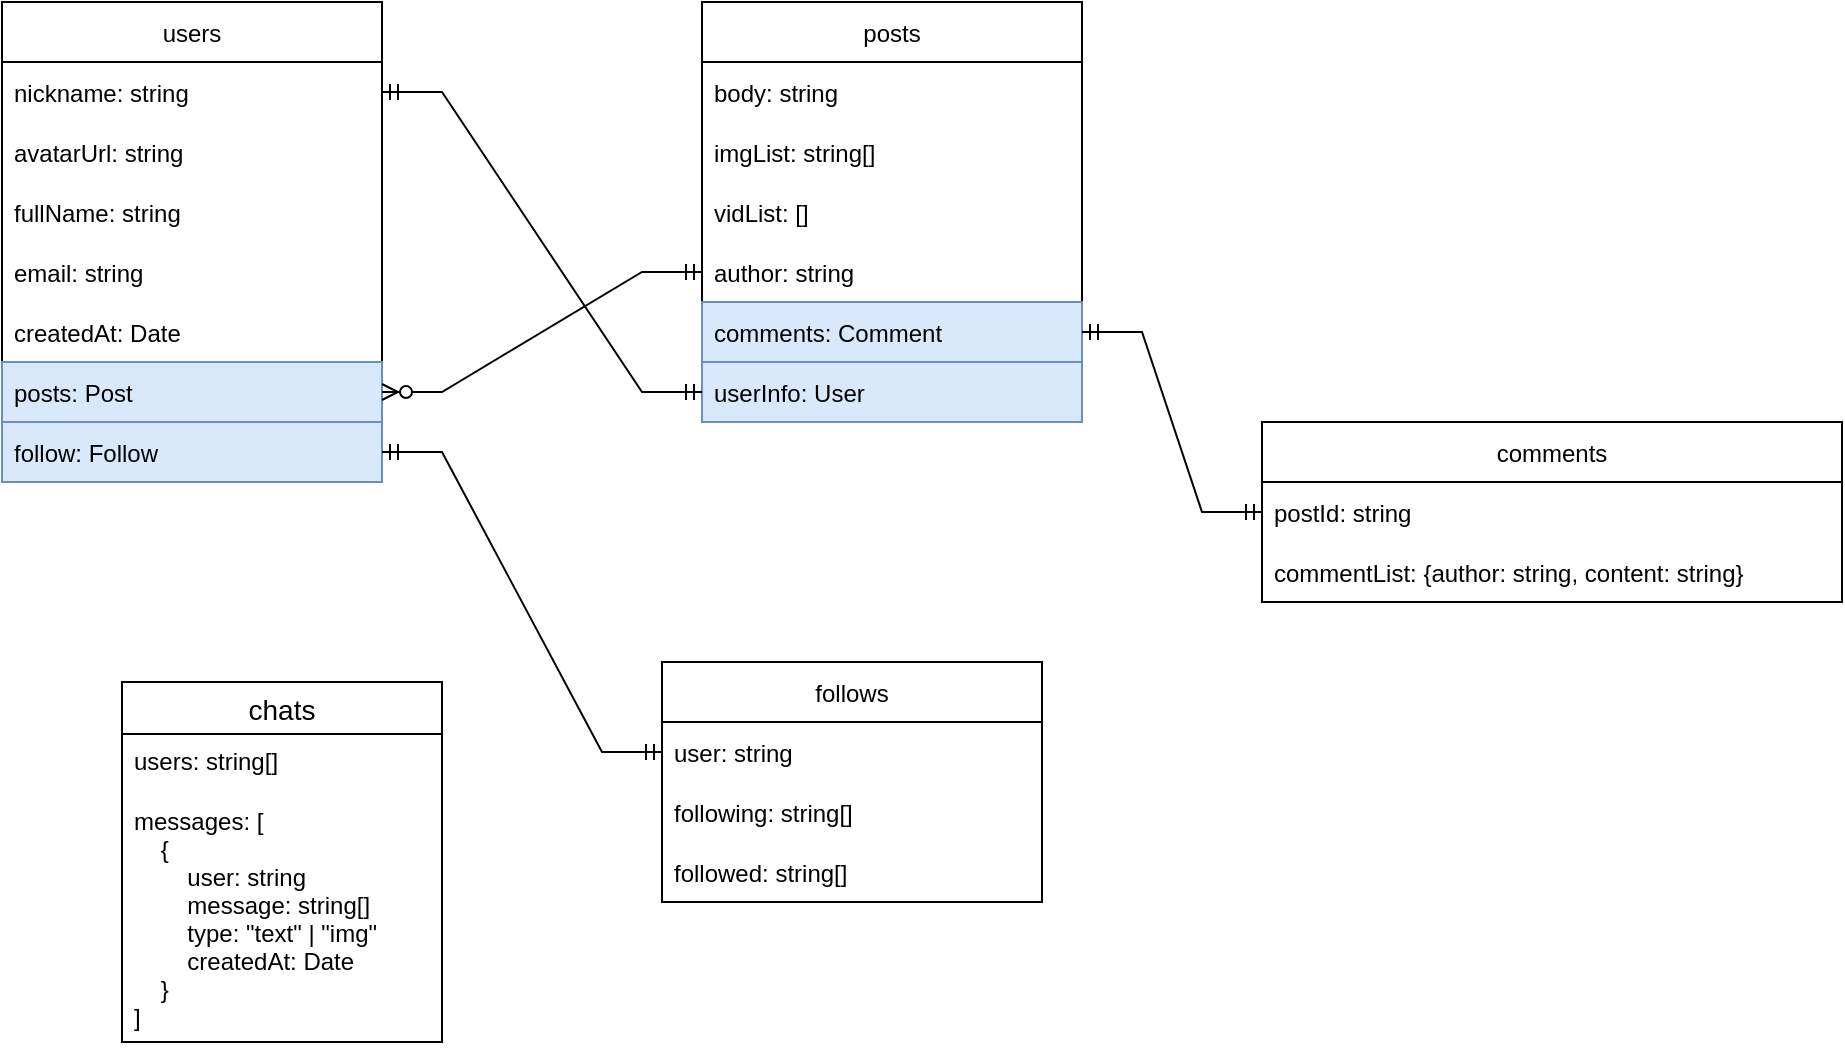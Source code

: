 <mxfile version="16.0.2" type="device"><diagram id="5PkdzTI02SqIWjXx3CmO" name="db"><mxGraphModel dx="522" dy="836" grid="1" gridSize="10" guides="1" tooltips="1" connect="1" arrows="1" fold="1" page="1" pageScale="1" pageWidth="2339" pageHeight="3300" math="0" shadow="0"><root><mxCell id="0"/><mxCell id="1" parent="0"/><mxCell id="JYEEXuXfuNbcskDpOg-z-1" value="users" style="swimlane;fontStyle=0;childLayout=stackLayout;horizontal=1;startSize=30;horizontalStack=0;resizeParent=1;resizeParentMax=0;resizeLast=0;collapsible=1;marginBottom=0;" vertex="1" parent="1"><mxGeometry x="100" y="210" width="190" height="240" as="geometry"/></mxCell><mxCell id="JYEEXuXfuNbcskDpOg-z-2" value="nickname: string" style="text;strokeColor=none;fillColor=none;align=left;verticalAlign=middle;spacingLeft=4;spacingRight=4;overflow=hidden;points=[[0,0.5],[1,0.5]];portConstraint=eastwest;rotatable=0;" vertex="1" parent="JYEEXuXfuNbcskDpOg-z-1"><mxGeometry y="30" width="190" height="30" as="geometry"/></mxCell><mxCell id="JYEEXuXfuNbcskDpOg-z-3" value="avatarUrl: string" style="text;strokeColor=none;fillColor=none;align=left;verticalAlign=middle;spacingLeft=4;spacingRight=4;overflow=hidden;points=[[0,0.5],[1,0.5]];portConstraint=eastwest;rotatable=0;" vertex="1" parent="JYEEXuXfuNbcskDpOg-z-1"><mxGeometry y="60" width="190" height="30" as="geometry"/></mxCell><mxCell id="JYEEXuXfuNbcskDpOg-z-4" value="fullName: string" style="text;strokeColor=none;fillColor=none;align=left;verticalAlign=middle;spacingLeft=4;spacingRight=4;overflow=hidden;points=[[0,0.5],[1,0.5]];portConstraint=eastwest;rotatable=0;" vertex="1" parent="JYEEXuXfuNbcskDpOg-z-1"><mxGeometry y="90" width="190" height="30" as="geometry"/></mxCell><mxCell id="JYEEXuXfuNbcskDpOg-z-5" value="email: string" style="text;strokeColor=none;fillColor=none;align=left;verticalAlign=middle;spacingLeft=4;spacingRight=4;overflow=hidden;points=[[0,0.5],[1,0.5]];portConstraint=eastwest;rotatable=0;" vertex="1" parent="JYEEXuXfuNbcskDpOg-z-1"><mxGeometry y="120" width="190" height="30" as="geometry"/></mxCell><mxCell id="JYEEXuXfuNbcskDpOg-z-6" value="createdAt: Date" style="text;strokeColor=none;fillColor=none;align=left;verticalAlign=middle;spacingLeft=4;spacingRight=4;overflow=hidden;points=[[0,0.5],[1,0.5]];portConstraint=eastwest;rotatable=0;" vertex="1" parent="JYEEXuXfuNbcskDpOg-z-1"><mxGeometry y="150" width="190" height="30" as="geometry"/></mxCell><mxCell id="JYEEXuXfuNbcskDpOg-z-7" value="posts: Post" style="text;strokeColor=#6c8ebf;fillColor=#dae8fc;align=left;verticalAlign=middle;spacingLeft=4;spacingRight=4;overflow=hidden;points=[[0,0.5],[1,0.5]];portConstraint=eastwest;rotatable=0;" vertex="1" parent="JYEEXuXfuNbcskDpOg-z-1"><mxGeometry y="180" width="190" height="30" as="geometry"/></mxCell><mxCell id="JYEEXuXfuNbcskDpOg-z-8" value="follow: Follow" style="text;strokeColor=#6c8ebf;fillColor=#dae8fc;align=left;verticalAlign=middle;spacingLeft=4;spacingRight=4;overflow=hidden;points=[[0,0.5],[1,0.5]];portConstraint=eastwest;rotatable=0;" vertex="1" parent="JYEEXuXfuNbcskDpOg-z-1"><mxGeometry y="210" width="190" height="30" as="geometry"/></mxCell><mxCell id="JYEEXuXfuNbcskDpOg-z-9" value="posts" style="swimlane;fontStyle=0;childLayout=stackLayout;horizontal=1;startSize=30;horizontalStack=0;resizeParent=1;resizeParentMax=0;resizeLast=0;collapsible=1;marginBottom=0;" vertex="1" parent="1"><mxGeometry x="450" y="210" width="190" height="210" as="geometry"/></mxCell><mxCell id="JYEEXuXfuNbcskDpOg-z-10" value="body: string" style="text;strokeColor=none;fillColor=none;align=left;verticalAlign=middle;spacingLeft=4;spacingRight=4;overflow=hidden;points=[[0,0.5],[1,0.5]];portConstraint=eastwest;rotatable=0;" vertex="1" parent="JYEEXuXfuNbcskDpOg-z-9"><mxGeometry y="30" width="190" height="30" as="geometry"/></mxCell><mxCell id="JYEEXuXfuNbcskDpOg-z-11" value="imgList: string[]" style="text;strokeColor=none;fillColor=none;align=left;verticalAlign=middle;spacingLeft=4;spacingRight=4;overflow=hidden;points=[[0,0.5],[1,0.5]];portConstraint=eastwest;rotatable=0;" vertex="1" parent="JYEEXuXfuNbcskDpOg-z-9"><mxGeometry y="60" width="190" height="30" as="geometry"/></mxCell><mxCell id="JYEEXuXfuNbcskDpOg-z-12" value="vidList: []" style="text;strokeColor=none;fillColor=none;align=left;verticalAlign=middle;spacingLeft=4;spacingRight=4;overflow=hidden;points=[[0,0.5],[1,0.5]];portConstraint=eastwest;rotatable=0;" vertex="1" parent="JYEEXuXfuNbcskDpOg-z-9"><mxGeometry y="90" width="190" height="30" as="geometry"/></mxCell><mxCell id="JYEEXuXfuNbcskDpOg-z-13" value="author: string" style="text;strokeColor=none;fillColor=none;align=left;verticalAlign=middle;spacingLeft=4;spacingRight=4;overflow=hidden;points=[[0,0.5],[1,0.5]];portConstraint=eastwest;rotatable=0;" vertex="1" parent="JYEEXuXfuNbcskDpOg-z-9"><mxGeometry y="120" width="190" height="30" as="geometry"/></mxCell><mxCell id="JYEEXuXfuNbcskDpOg-z-30" value="comments: Comment" style="text;strokeColor=#6c8ebf;fillColor=#dae8fc;align=left;verticalAlign=middle;spacingLeft=4;spacingRight=4;overflow=hidden;points=[[0,0.5],[1,0.5]];portConstraint=eastwest;rotatable=0;" vertex="1" parent="JYEEXuXfuNbcskDpOg-z-9"><mxGeometry y="150" width="190" height="30" as="geometry"/></mxCell><mxCell id="JYEEXuXfuNbcskDpOg-z-50" value="userInfo: User" style="text;strokeColor=#6c8ebf;fillColor=#dae8fc;align=left;verticalAlign=middle;spacingLeft=4;spacingRight=4;overflow=hidden;points=[[0,0.5],[1,0.5]];portConstraint=eastwest;rotatable=0;" vertex="1" parent="JYEEXuXfuNbcskDpOg-z-9"><mxGeometry y="180" width="190" height="30" as="geometry"/></mxCell><mxCell id="JYEEXuXfuNbcskDpOg-z-17" value="" style="edgeStyle=entityRelationEdgeStyle;fontSize=12;html=1;endArrow=ERzeroToMany;startArrow=ERmandOne;rounded=0;" edge="1" parent="1" source="JYEEXuXfuNbcskDpOg-z-13" target="JYEEXuXfuNbcskDpOg-z-7"><mxGeometry width="100" height="100" relative="1" as="geometry"><mxPoint x="410" y="650" as="sourcePoint"/><mxPoint x="510" y="550" as="targetPoint"/></mxGeometry></mxCell><mxCell id="JYEEXuXfuNbcskDpOg-z-18" value="follows" style="swimlane;fontStyle=0;childLayout=stackLayout;horizontal=1;startSize=30;horizontalStack=0;resizeParent=1;resizeParentMax=0;resizeLast=0;collapsible=1;marginBottom=0;" vertex="1" parent="1"><mxGeometry x="430" y="540" width="190" height="120" as="geometry"/></mxCell><mxCell id="JYEEXuXfuNbcskDpOg-z-19" value="user: string" style="text;strokeColor=none;fillColor=none;align=left;verticalAlign=middle;spacingLeft=4;spacingRight=4;overflow=hidden;points=[[0,0.5],[1,0.5]];portConstraint=eastwest;rotatable=0;" vertex="1" parent="JYEEXuXfuNbcskDpOg-z-18"><mxGeometry y="30" width="190" height="30" as="geometry"/></mxCell><mxCell id="JYEEXuXfuNbcskDpOg-z-20" value="following: string[]" style="text;strokeColor=none;fillColor=none;align=left;verticalAlign=middle;spacingLeft=4;spacingRight=4;overflow=hidden;points=[[0,0.5],[1,0.5]];portConstraint=eastwest;rotatable=0;" vertex="1" parent="JYEEXuXfuNbcskDpOg-z-18"><mxGeometry y="60" width="190" height="30" as="geometry"/></mxCell><mxCell id="JYEEXuXfuNbcskDpOg-z-21" value="followed: string[]" style="text;strokeColor=none;fillColor=none;align=left;verticalAlign=middle;spacingLeft=4;spacingRight=4;overflow=hidden;points=[[0,0.5],[1,0.5]];portConstraint=eastwest;rotatable=0;" vertex="1" parent="JYEEXuXfuNbcskDpOg-z-18"><mxGeometry y="90" width="190" height="30" as="geometry"/></mxCell><mxCell id="JYEEXuXfuNbcskDpOg-z-24" value="comments" style="swimlane;fontStyle=0;childLayout=stackLayout;horizontal=1;startSize=30;horizontalStack=0;resizeParent=1;resizeParentMax=0;resizeLast=0;collapsible=1;marginBottom=0;" vertex="1" parent="1"><mxGeometry x="730" y="420" width="290" height="90" as="geometry"/></mxCell><mxCell id="JYEEXuXfuNbcskDpOg-z-25" value="postId: string" style="text;strokeColor=none;fillColor=none;align=left;verticalAlign=middle;spacingLeft=4;spacingRight=4;overflow=hidden;points=[[0,0.5],[1,0.5]];portConstraint=eastwest;rotatable=0;" vertex="1" parent="JYEEXuXfuNbcskDpOg-z-24"><mxGeometry y="30" width="290" height="30" as="geometry"/></mxCell><mxCell id="JYEEXuXfuNbcskDpOg-z-29" value="commentList: {author: string, content: string}" style="text;strokeColor=none;fillColor=none;align=left;verticalAlign=middle;spacingLeft=4;spacingRight=4;overflow=hidden;points=[[0,0.5],[1,0.5]];portConstraint=eastwest;rotatable=0;" vertex="1" parent="JYEEXuXfuNbcskDpOg-z-24"><mxGeometry y="60" width="290" height="30" as="geometry"/></mxCell><mxCell id="JYEEXuXfuNbcskDpOg-z-31" value="" style="edgeStyle=entityRelationEdgeStyle;fontSize=12;html=1;endArrow=ERmandOne;startArrow=ERmandOne;rounded=0;" edge="1" parent="1" source="JYEEXuXfuNbcskDpOg-z-30" target="JYEEXuXfuNbcskDpOg-z-25"><mxGeometry width="100" height="100" relative="1" as="geometry"><mxPoint x="740" y="520" as="sourcePoint"/><mxPoint x="840" y="420" as="targetPoint"/></mxGeometry></mxCell><mxCell id="JYEEXuXfuNbcskDpOg-z-45" value="chats" style="swimlane;fontStyle=0;childLayout=stackLayout;horizontal=1;startSize=26;horizontalStack=0;resizeParent=1;resizeParentMax=0;resizeLast=0;collapsible=1;marginBottom=0;align=center;fontSize=14;" vertex="1" parent="1"><mxGeometry x="160" y="550" width="160" height="180" as="geometry"/></mxCell><mxCell id="JYEEXuXfuNbcskDpOg-z-46" value="users: string[]" style="text;strokeColor=none;fillColor=none;spacingLeft=4;spacingRight=4;overflow=hidden;rotatable=0;points=[[0,0.5],[1,0.5]];portConstraint=eastwest;fontSize=12;" vertex="1" parent="JYEEXuXfuNbcskDpOg-z-45"><mxGeometry y="26" width="160" height="30" as="geometry"/></mxCell><mxCell id="JYEEXuXfuNbcskDpOg-z-47" value="messages: [&#10;    {&#10;        user: string&#10;        message: string[]&#10;        type: &quot;text&quot; | &quot;img&quot;&#10;        createdAt: Date&#10;    }&#10;]" style="text;strokeColor=none;fillColor=none;spacingLeft=4;spacingRight=4;overflow=hidden;rotatable=0;points=[[0,0.5],[1,0.5]];portConstraint=eastwest;fontSize=12;" vertex="1" parent="JYEEXuXfuNbcskDpOg-z-45"><mxGeometry y="56" width="160" height="124" as="geometry"/></mxCell><mxCell id="JYEEXuXfuNbcskDpOg-z-49" value="" style="edgeStyle=entityRelationEdgeStyle;fontSize=12;html=1;endArrow=ERmandOne;startArrow=ERmandOne;rounded=0;" edge="1" parent="1" source="JYEEXuXfuNbcskDpOg-z-8" target="JYEEXuXfuNbcskDpOg-z-19"><mxGeometry width="100" height="100" relative="1" as="geometry"><mxPoint x="650" y="385" as="sourcePoint"/><mxPoint x="740" y="475" as="targetPoint"/></mxGeometry></mxCell><mxCell id="JYEEXuXfuNbcskDpOg-z-51" value="" style="edgeStyle=entityRelationEdgeStyle;fontSize=12;html=1;endArrow=ERmandOne;startArrow=ERmandOne;rounded=0;" edge="1" parent="1" source="JYEEXuXfuNbcskDpOg-z-2" target="JYEEXuXfuNbcskDpOg-z-50"><mxGeometry width="100" height="100" relative="1" as="geometry"><mxPoint x="350" y="520" as="sourcePoint"/><mxPoint x="450" y="420" as="targetPoint"/></mxGeometry></mxCell></root></mxGraphModel></diagram></mxfile>
